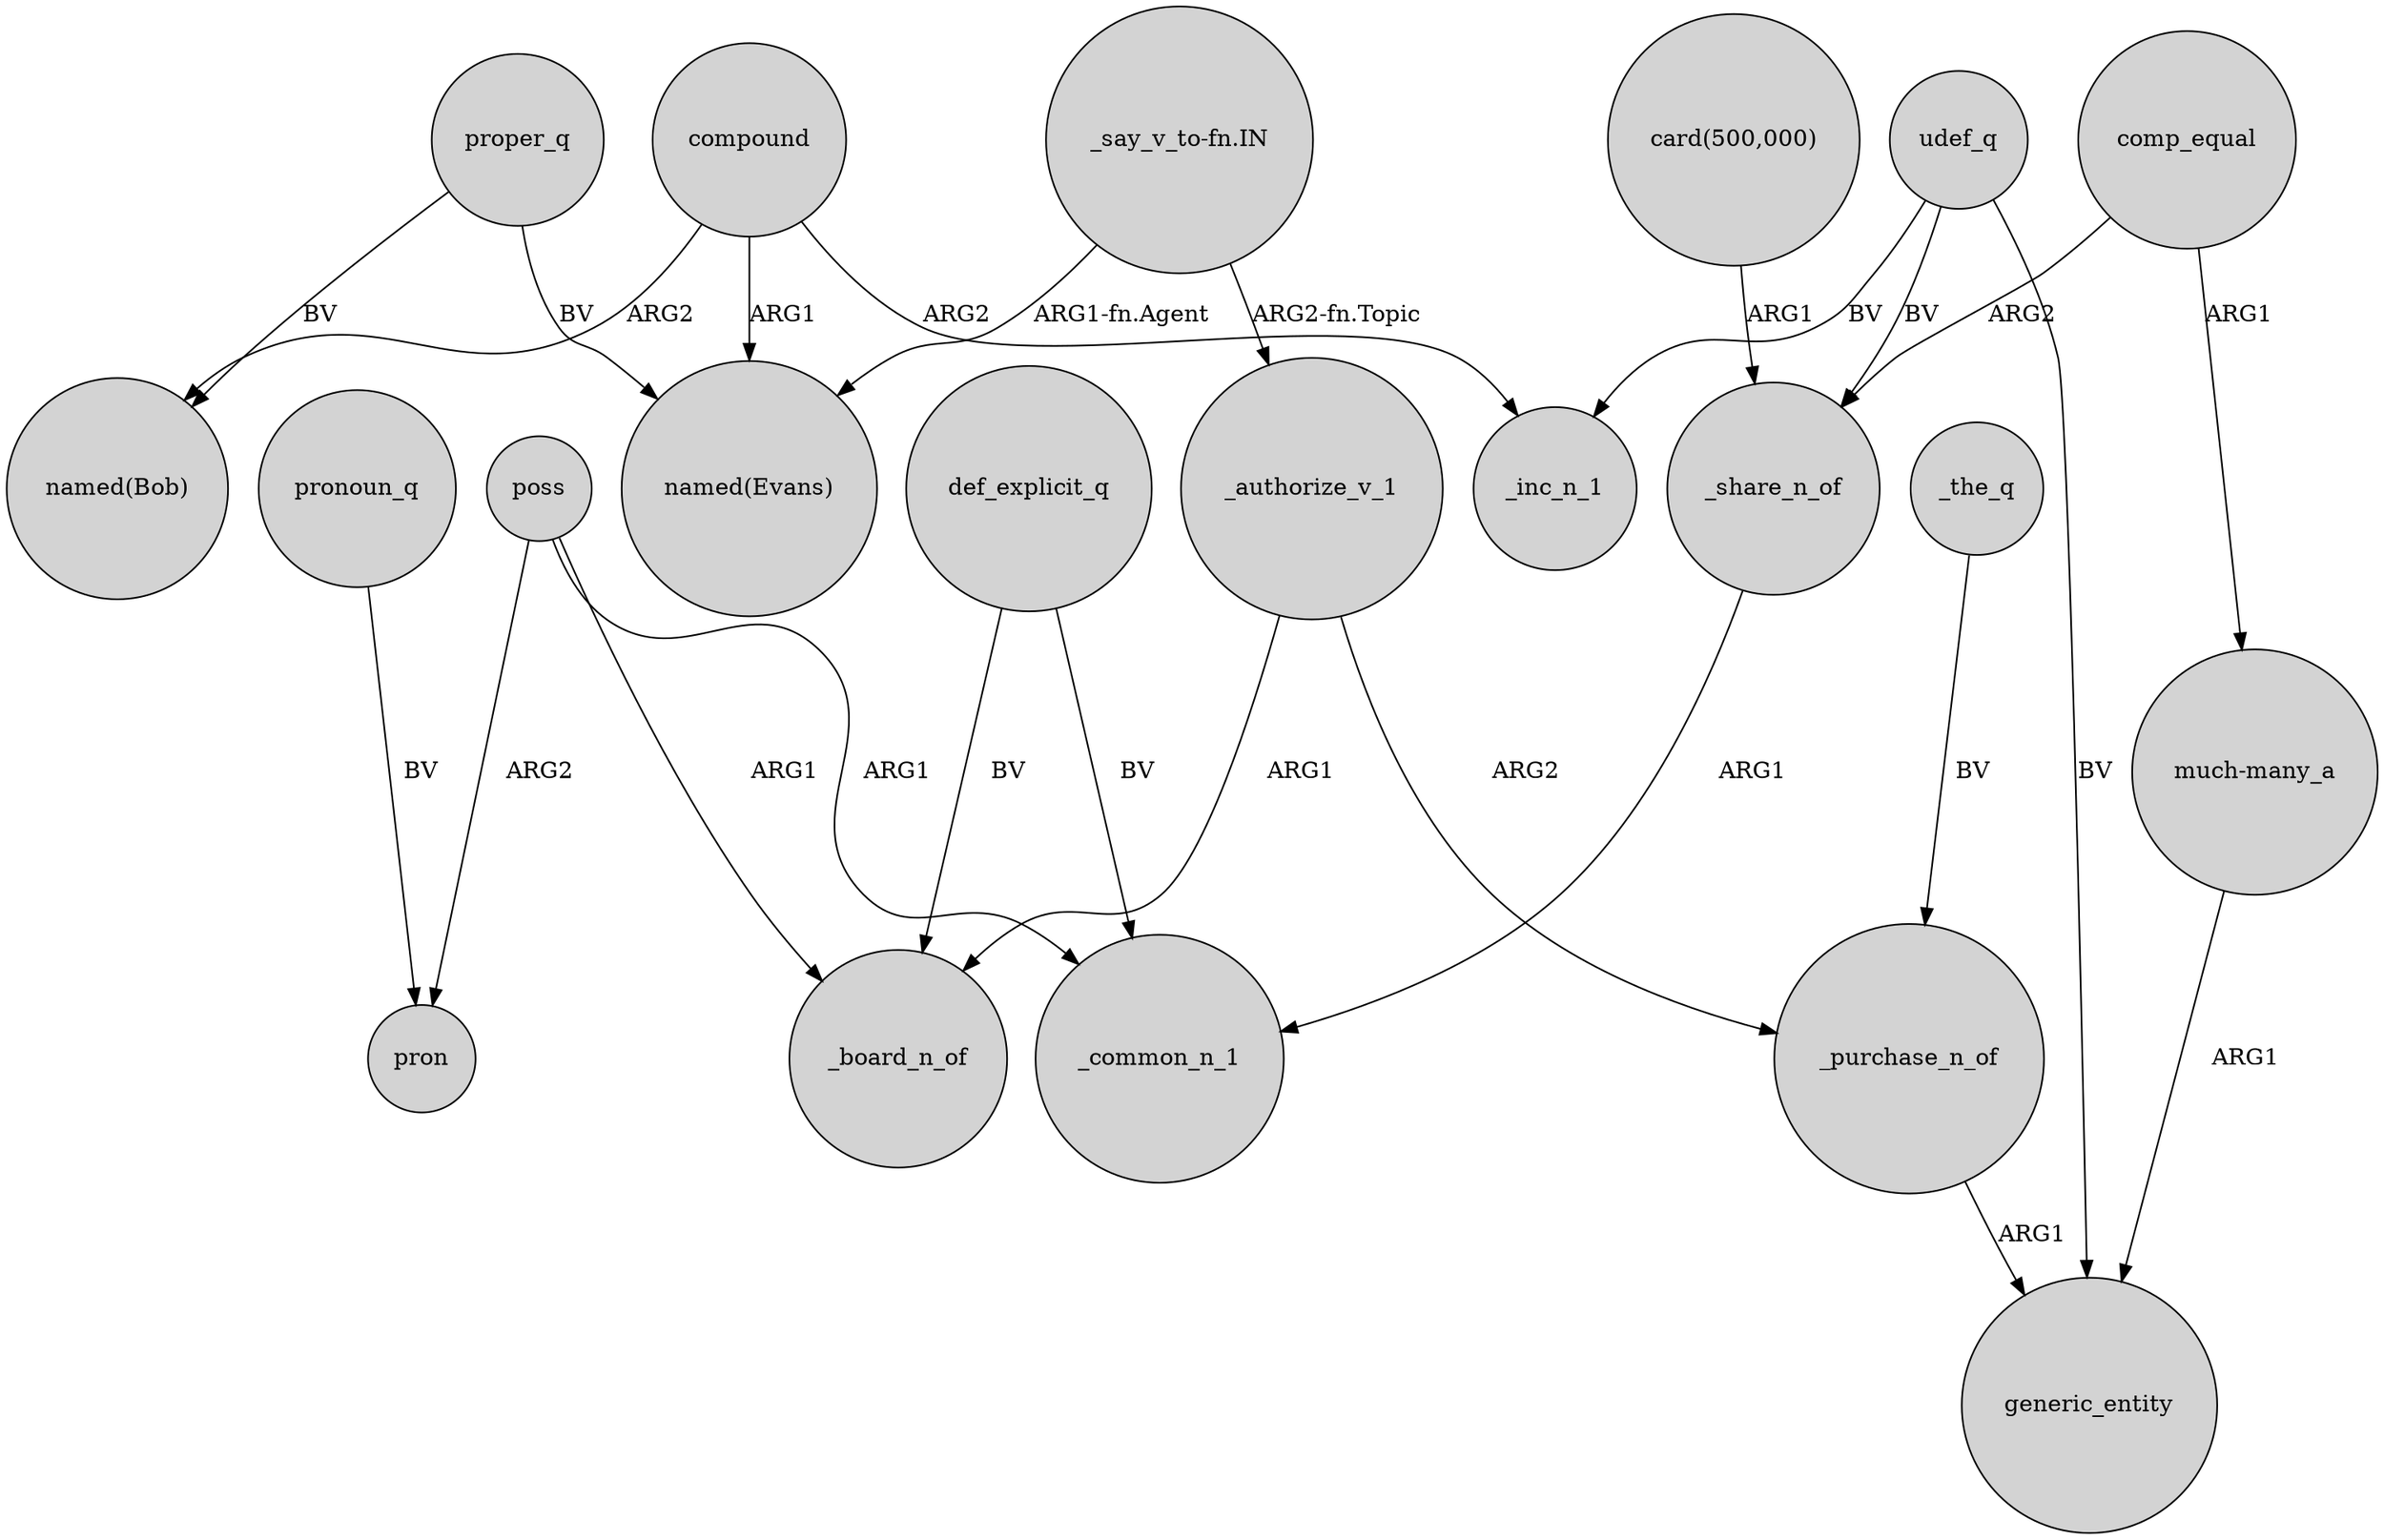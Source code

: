 digraph {
	node [shape=circle style=filled]
	proper_q -> "named(Evans)" [label=BV]
	udef_q -> _inc_n_1 [label=BV]
	udef_q -> generic_entity [label=BV]
	poss -> pron [label=ARG2]
	poss -> _common_n_1 [label=ARG1]
	"much-many_a" -> generic_entity [label=ARG1]
	"_say_v_to-fn.IN" -> "named(Evans)" [label="ARG1-fn.Agent"]
	comp_equal -> _share_n_of [label=ARG2]
	proper_q -> "named(Bob)" [label=BV]
	comp_equal -> "much-many_a" [label=ARG1]
	poss -> _board_n_of [label=ARG1]
	def_explicit_q -> _board_n_of [label=BV]
	compound -> "named(Bob)" [label=ARG2]
	_purchase_n_of -> generic_entity [label=ARG1]
	pronoun_q -> pron [label=BV]
	"_say_v_to-fn.IN" -> _authorize_v_1 [label="ARG2-fn.Topic"]
	compound -> "named(Evans)" [label=ARG1]
	_share_n_of -> _common_n_1 [label=ARG1]
	udef_q -> _share_n_of [label=BV]
	_the_q -> _purchase_n_of [label=BV]
	_authorize_v_1 -> _board_n_of [label=ARG1]
	def_explicit_q -> _common_n_1 [label=BV]
	compound -> _inc_n_1 [label=ARG2]
	"card(500,000)" -> _share_n_of [label=ARG1]
	_authorize_v_1 -> _purchase_n_of [label=ARG2]
}
